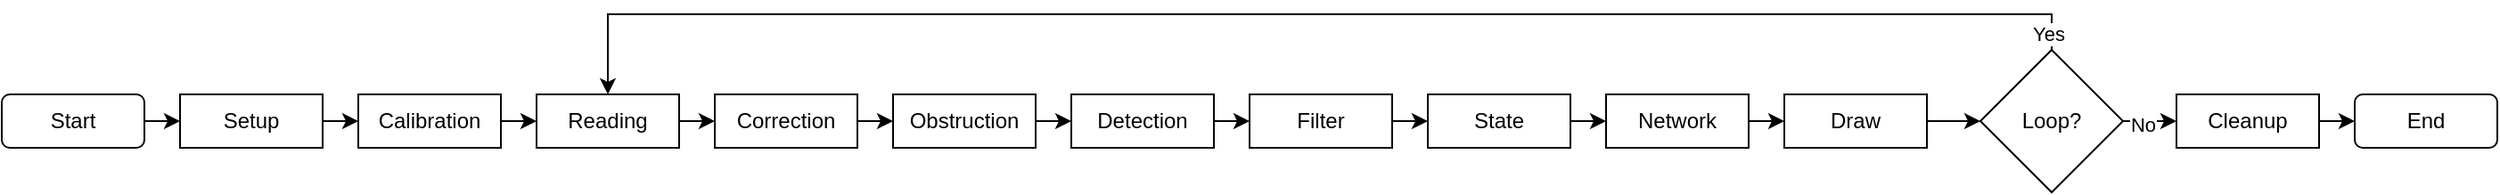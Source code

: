 <mxfile version="26.2.14">
  <diagram name="Page-1" id="LuILcLScofhXRC45UhzP">
    <mxGraphModel dx="1501" dy="917" grid="1" gridSize="10" guides="1" tooltips="1" connect="1" arrows="1" fold="1" page="1" pageScale="1" pageWidth="3300" pageHeight="4681" math="0" shadow="0">
      <root>
        <mxCell id="0" />
        <mxCell id="1" parent="0" />
        <mxCell id="VVZ-joxjltVg_IkrKeGI-12" style="edgeStyle=orthogonalEdgeStyle;rounded=0;orthogonalLoop=1;jettySize=auto;html=1;exitX=1;exitY=0.5;exitDx=0;exitDy=0;entryX=0;entryY=0.5;entryDx=0;entryDy=0;" edge="1" parent="1" target="VVZ-joxjltVg_IkrKeGI-2">
          <mxGeometry relative="1" as="geometry">
            <mxPoint x="260" y="145" as="sourcePoint" />
          </mxGeometry>
        </mxCell>
        <mxCell id="VVZ-joxjltVg_IkrKeGI-33" style="edgeStyle=orthogonalEdgeStyle;rounded=0;orthogonalLoop=1;jettySize=auto;html=1;exitX=1;exitY=0.5;exitDx=0;exitDy=0;entryX=0;entryY=0.5;entryDx=0;entryDy=0;" edge="1" parent="1" source="VVZ-joxjltVg_IkrKeGI-1" target="VVZ-joxjltVg_IkrKeGI-32">
          <mxGeometry relative="1" as="geometry" />
        </mxCell>
        <mxCell id="VVZ-joxjltVg_IkrKeGI-1" value="&lt;div&gt;Start&lt;/div&gt;" style="rounded=1;whiteSpace=wrap;html=1;" vertex="1" parent="1">
          <mxGeometry x="80" y="130" width="80" height="30" as="geometry" />
        </mxCell>
        <mxCell id="VVZ-joxjltVg_IkrKeGI-13" style="edgeStyle=orthogonalEdgeStyle;rounded=0;orthogonalLoop=1;jettySize=auto;html=1;exitX=1;exitY=0.5;exitDx=0;exitDy=0;entryX=0;entryY=0.5;entryDx=0;entryDy=0;" edge="1" parent="1" source="VVZ-joxjltVg_IkrKeGI-2" target="VVZ-joxjltVg_IkrKeGI-4">
          <mxGeometry relative="1" as="geometry" />
        </mxCell>
        <mxCell id="VVZ-joxjltVg_IkrKeGI-2" value="Calibration" style="rounded=0;whiteSpace=wrap;html=1;" vertex="1" parent="1">
          <mxGeometry x="280" y="130" width="80" height="30" as="geometry" />
        </mxCell>
        <mxCell id="VVZ-joxjltVg_IkrKeGI-15" style="edgeStyle=orthogonalEdgeStyle;rounded=0;orthogonalLoop=1;jettySize=auto;html=1;exitX=1;exitY=0.5;exitDx=0;exitDy=0;entryX=0;entryY=0.5;entryDx=0;entryDy=0;" edge="1" parent="1" source="VVZ-joxjltVg_IkrKeGI-3" target="VVZ-joxjltVg_IkrKeGI-5">
          <mxGeometry relative="1" as="geometry" />
        </mxCell>
        <mxCell id="VVZ-joxjltVg_IkrKeGI-3" value="Correction" style="rounded=0;whiteSpace=wrap;html=1;" vertex="1" parent="1">
          <mxGeometry x="480" y="130" width="80" height="30" as="geometry" />
        </mxCell>
        <mxCell id="VVZ-joxjltVg_IkrKeGI-14" style="edgeStyle=orthogonalEdgeStyle;rounded=0;orthogonalLoop=1;jettySize=auto;html=1;exitX=1;exitY=0.5;exitDx=0;exitDy=0;entryX=0;entryY=0.5;entryDx=0;entryDy=0;" edge="1" parent="1" source="VVZ-joxjltVg_IkrKeGI-4" target="VVZ-joxjltVg_IkrKeGI-3">
          <mxGeometry relative="1" as="geometry" />
        </mxCell>
        <mxCell id="VVZ-joxjltVg_IkrKeGI-4" value="Reading" style="rounded=0;whiteSpace=wrap;html=1;" vertex="1" parent="1">
          <mxGeometry x="380" y="130" width="80" height="30" as="geometry" />
        </mxCell>
        <mxCell id="VVZ-joxjltVg_IkrKeGI-16" style="edgeStyle=orthogonalEdgeStyle;rounded=0;orthogonalLoop=1;jettySize=auto;html=1;exitX=1;exitY=0.5;exitDx=0;exitDy=0;entryX=0;entryY=0.5;entryDx=0;entryDy=0;" edge="1" parent="1" source="VVZ-joxjltVg_IkrKeGI-5" target="VVZ-joxjltVg_IkrKeGI-6">
          <mxGeometry relative="1" as="geometry" />
        </mxCell>
        <mxCell id="VVZ-joxjltVg_IkrKeGI-5" value="Obstruction" style="rounded=0;whiteSpace=wrap;html=1;" vertex="1" parent="1">
          <mxGeometry x="580" y="130" width="80" height="30" as="geometry" />
        </mxCell>
        <mxCell id="VVZ-joxjltVg_IkrKeGI-17" style="edgeStyle=orthogonalEdgeStyle;rounded=0;orthogonalLoop=1;jettySize=auto;html=1;exitX=1;exitY=0.5;exitDx=0;exitDy=0;entryX=0;entryY=0.5;entryDx=0;entryDy=0;" edge="1" parent="1" source="VVZ-joxjltVg_IkrKeGI-6" target="VVZ-joxjltVg_IkrKeGI-7">
          <mxGeometry relative="1" as="geometry" />
        </mxCell>
        <mxCell id="VVZ-joxjltVg_IkrKeGI-6" value="Detection" style="rounded=0;whiteSpace=wrap;html=1;" vertex="1" parent="1">
          <mxGeometry x="680" y="130" width="80" height="30" as="geometry" />
        </mxCell>
        <mxCell id="VVZ-joxjltVg_IkrKeGI-18" style="edgeStyle=orthogonalEdgeStyle;rounded=0;orthogonalLoop=1;jettySize=auto;html=1;exitX=1;exitY=0.5;exitDx=0;exitDy=0;entryX=0;entryY=0.5;entryDx=0;entryDy=0;" edge="1" parent="1" source="VVZ-joxjltVg_IkrKeGI-7" target="VVZ-joxjltVg_IkrKeGI-8">
          <mxGeometry relative="1" as="geometry" />
        </mxCell>
        <mxCell id="VVZ-joxjltVg_IkrKeGI-7" value="Filter" style="rounded=0;whiteSpace=wrap;html=1;" vertex="1" parent="1">
          <mxGeometry x="780" y="130" width="80" height="30" as="geometry" />
        </mxCell>
        <mxCell id="VVZ-joxjltVg_IkrKeGI-19" style="edgeStyle=orthogonalEdgeStyle;rounded=0;orthogonalLoop=1;jettySize=auto;html=1;exitX=1;exitY=0.5;exitDx=0;exitDy=0;entryX=0;entryY=0.5;entryDx=0;entryDy=0;" edge="1" parent="1" source="VVZ-joxjltVg_IkrKeGI-8" target="VVZ-joxjltVg_IkrKeGI-9">
          <mxGeometry relative="1" as="geometry" />
        </mxCell>
        <mxCell id="VVZ-joxjltVg_IkrKeGI-8" value="State" style="rounded=0;whiteSpace=wrap;html=1;" vertex="1" parent="1">
          <mxGeometry x="880" y="130" width="80" height="30" as="geometry" />
        </mxCell>
        <mxCell id="VVZ-joxjltVg_IkrKeGI-20" style="edgeStyle=orthogonalEdgeStyle;rounded=0;orthogonalLoop=1;jettySize=auto;html=1;exitX=1;exitY=0.5;exitDx=0;exitDy=0;entryX=0;entryY=0.5;entryDx=0;entryDy=0;" edge="1" parent="1" source="VVZ-joxjltVg_IkrKeGI-9" target="VVZ-joxjltVg_IkrKeGI-10">
          <mxGeometry relative="1" as="geometry" />
        </mxCell>
        <mxCell id="VVZ-joxjltVg_IkrKeGI-9" value="Network" style="rounded=0;whiteSpace=wrap;html=1;" vertex="1" parent="1">
          <mxGeometry x="980" y="130" width="80" height="30" as="geometry" />
        </mxCell>
        <mxCell id="VVZ-joxjltVg_IkrKeGI-22" style="edgeStyle=orthogonalEdgeStyle;rounded=0;orthogonalLoop=1;jettySize=auto;html=1;exitX=1;exitY=0.5;exitDx=0;exitDy=0;entryX=0;entryY=0.5;entryDx=0;entryDy=0;" edge="1" parent="1" source="VVZ-joxjltVg_IkrKeGI-10" target="VVZ-joxjltVg_IkrKeGI-21">
          <mxGeometry relative="1" as="geometry" />
        </mxCell>
        <mxCell id="VVZ-joxjltVg_IkrKeGI-10" value="Draw" style="rounded=0;whiteSpace=wrap;html=1;" vertex="1" parent="1">
          <mxGeometry x="1080" y="130" width="80" height="30" as="geometry" />
        </mxCell>
        <mxCell id="VVZ-joxjltVg_IkrKeGI-11" value="End" style="rounded=1;whiteSpace=wrap;html=1;" vertex="1" parent="1">
          <mxGeometry x="1400" y="130" width="80" height="30" as="geometry" />
        </mxCell>
        <mxCell id="VVZ-joxjltVg_IkrKeGI-25" style="edgeStyle=orthogonalEdgeStyle;rounded=0;orthogonalLoop=1;jettySize=auto;html=1;exitX=0.5;exitY=0;exitDx=0;exitDy=0;entryX=0.5;entryY=0;entryDx=0;entryDy=0;" edge="1" parent="1" source="VVZ-joxjltVg_IkrKeGI-21" target="VVZ-joxjltVg_IkrKeGI-4">
          <mxGeometry relative="1" as="geometry" />
        </mxCell>
        <mxCell id="VVZ-joxjltVg_IkrKeGI-27" value="Yes" style="edgeLabel;html=1;align=center;verticalAlign=middle;resizable=0;points=[];" vertex="1" connectable="0" parent="VVZ-joxjltVg_IkrKeGI-25">
          <mxGeometry x="-0.979" y="2" relative="1" as="geometry">
            <mxPoint as="offset" />
          </mxGeometry>
        </mxCell>
        <mxCell id="VVZ-joxjltVg_IkrKeGI-29" style="edgeStyle=orthogonalEdgeStyle;rounded=0;orthogonalLoop=1;jettySize=auto;html=1;exitX=1;exitY=0.5;exitDx=0;exitDy=0;entryX=0;entryY=0.5;entryDx=0;entryDy=0;" edge="1" parent="1" source="VVZ-joxjltVg_IkrKeGI-21" target="VVZ-joxjltVg_IkrKeGI-28">
          <mxGeometry relative="1" as="geometry" />
        </mxCell>
        <mxCell id="VVZ-joxjltVg_IkrKeGI-30" value="No" style="edgeLabel;html=1;align=center;verticalAlign=middle;resizable=0;points=[];" vertex="1" connectable="0" parent="VVZ-joxjltVg_IkrKeGI-29">
          <mxGeometry x="-0.28" y="-2" relative="1" as="geometry">
            <mxPoint as="offset" />
          </mxGeometry>
        </mxCell>
        <mxCell id="VVZ-joxjltVg_IkrKeGI-21" value="Loop?" style="rhombus;whiteSpace=wrap;html=1;" vertex="1" parent="1">
          <mxGeometry x="1190" y="105" width="80" height="80" as="geometry" />
        </mxCell>
        <mxCell id="VVZ-joxjltVg_IkrKeGI-31" style="edgeStyle=orthogonalEdgeStyle;rounded=0;orthogonalLoop=1;jettySize=auto;html=1;exitX=1;exitY=0.5;exitDx=0;exitDy=0;entryX=0;entryY=0.5;entryDx=0;entryDy=0;" edge="1" parent="1" source="VVZ-joxjltVg_IkrKeGI-28" target="VVZ-joxjltVg_IkrKeGI-11">
          <mxGeometry relative="1" as="geometry" />
        </mxCell>
        <mxCell id="VVZ-joxjltVg_IkrKeGI-28" value="Cleanup" style="rounded=0;whiteSpace=wrap;html=1;" vertex="1" parent="1">
          <mxGeometry x="1300" y="130" width="80" height="30" as="geometry" />
        </mxCell>
        <mxCell id="VVZ-joxjltVg_IkrKeGI-32" value="Setup" style="rounded=0;whiteSpace=wrap;html=1;" vertex="1" parent="1">
          <mxGeometry x="180" y="130" width="80" height="30" as="geometry" />
        </mxCell>
      </root>
    </mxGraphModel>
  </diagram>
</mxfile>
